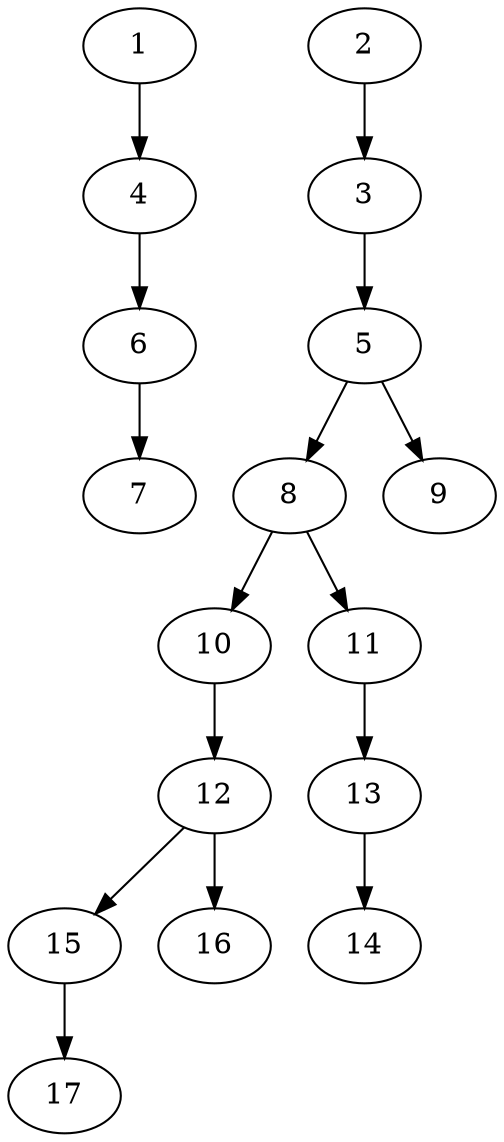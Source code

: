 // DAG (tier=1-easy, mode=data, n=17, ccr=0.332, fat=0.411, density=0.359, regular=0.719, jump=0.034, mindata=1048576, maxdata=8388608)
// DAG automatically generated by daggen at Sun Aug 24 16:33:32 2025
// /home/ermia/Project/Environments/daggen/bin/daggen --dot --ccr 0.332 --fat 0.411 --regular 0.719 --density 0.359 --jump 0.034 --mindata 1048576 --maxdata 8388608 -n 17 
digraph G {
  1 [size="7660497030548724", alpha="0.14", expect_size="3830248515274362"]
  1 -> 4 [size ="135765669445632"]
  2 [size="163134073200873952", alpha="0.14", expect_size="81567036600436976"]
  2 -> 3 [size ="67421129932800"]
  3 [size="3260964652292304", alpha="0.07", expect_size="1630482326146152"]
  3 -> 5 [size ="128049156718592"]
  4 [size="1123780916623056000", alpha="0.00", expect_size="561890458311528000"]
  4 -> 6 [size ="540366243627008"]
  5 [size="159222908151050272768", alpha="0.12", expect_size="79611454075525136384"]
  5 -> 8 [size ="235013975048192"]
  5 -> 9 [size ="235013975048192"]
  6 [size="814569462687713024", alpha="0.19", expect_size="407284731343856512"]
  6 -> 7 [size ="503190860595200"]
  7 [size="174103043452958670848", alpha="0.13", expect_size="87051521726479335424"]
  8 [size="2509069195455496192", alpha="0.09", expect_size="1254534597727748096"]
  8 -> 10 [size ="14771743096832"]
  8 -> 11 [size ="14771743096832"]
  9 [size="45369113493727346688", alpha="0.12", expect_size="22684556746863673344"]
  10 [size="468848555240027008", alpha="0.07", expect_size="234424277620013504"]
  10 -> 12 [size ="516005499502592"]
  11 [size="116534631456571392000", alpha="0.10", expect_size="58267315728285696000"]
  11 -> 13 [size ="190865158963200"]
  12 [size="23193990153109504000", alpha="0.17", expect_size="11596995076554752000"]
  12 -> 15 [size ="65063931084800"]
  12 -> 16 [size ="65063931084800"]
  13 [size="269510024725463564288", alpha="0.13", expect_size="134755012362731782144"]
  13 -> 14 [size ="333789960077312"]
  14 [size="5815978835448571", alpha="0.07", expect_size="2907989417724285"]
  15 [size="13115404329206939648", alpha="0.04", expect_size="6557702164603469824"]
  15 -> 17 [size ="44491574607872"]
  16 [size="7935432958041284", alpha="0.08", expect_size="3967716479020642"]
  17 [size="1551768653522944", alpha="0.01", expect_size="775884326761472"]
}